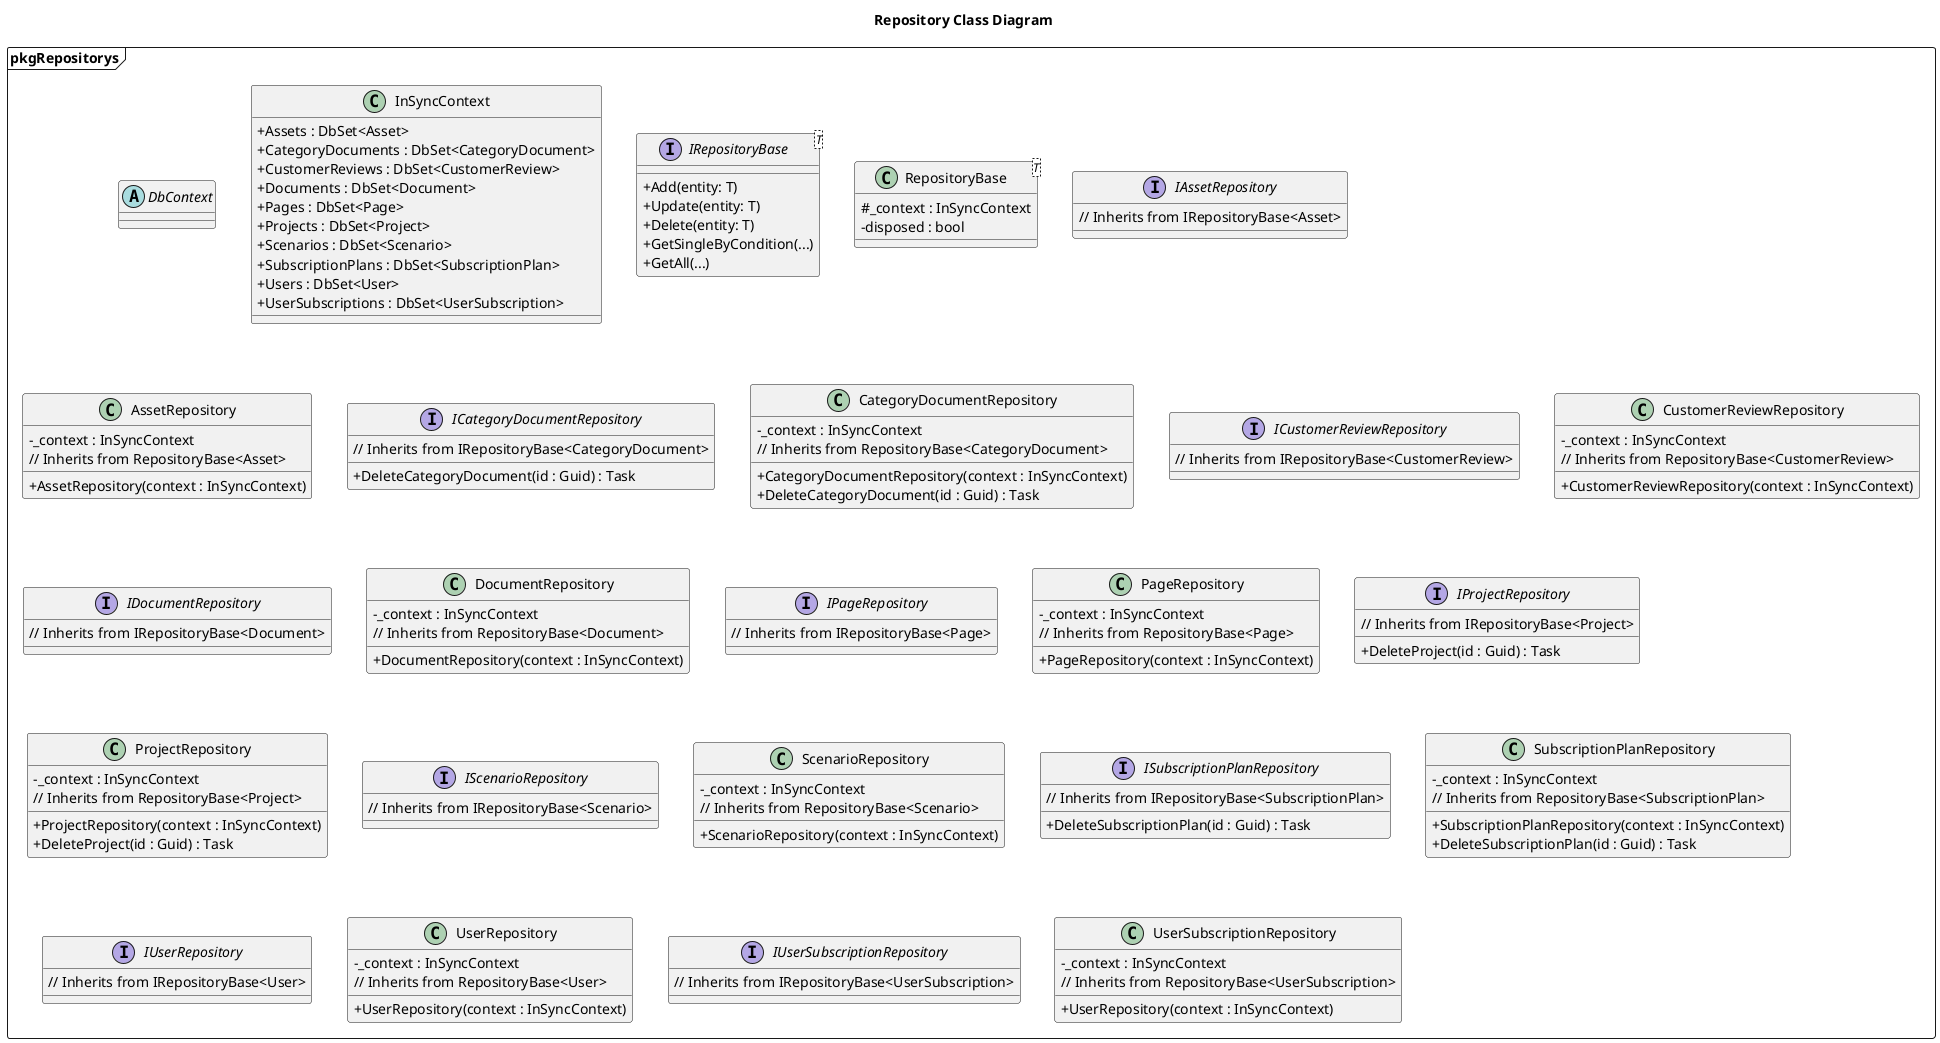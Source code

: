 @startuml Repositorys
skinparam classAttributeIconSize 0
skinparam classAttributeIconSize 0
Title Repository Class Diagram

'Character	Visibility
'-			private
'#			protected
'~			package private
'+			public

'Extension	<|--	Quan hệ mở rộng từ (là extends hoặc implements nhưng ko có annotations trong code)
'Composition	*--	 Quan hệ gắn kết chặt chẽ : part - of
'Aggregation	o--	Quan hệ liên kết giữa hai thực thể : use, has
'Association	||	Quan hệ liên kết giữa hai thực thể : use, has, contains
'Inheritance	<|--	Quan hệ mở rộng từ (là extends hoặc implements nhưng
'ko có annotations trong code)'


package pkgRepositorys <<Frame>>{
!startsub DbContext
abstract DbContext {
}
!endsub

!startsub InSyncContext
class InSyncContext {
    + Assets : DbSet<Asset>
    + CategoryDocuments : DbSet<CategoryDocument>
    + CustomerReviews : DbSet<CustomerReview>
    + Documents : DbSet<Document>
    + Pages : DbSet<Page>
    + Projects : DbSet<Project>
    + Scenarios : DbSet<Scenario>
    + SubscriptionPlans : DbSet<SubscriptionPlan>
    + Users : DbSet<User>
    + UserSubscriptions : DbSet<UserSubscription>
}
!endsub

    
!startsub IRepositoryBase
interface IRepositoryBase<T> {
    + Add(entity: T)
    + Update(entity: T)
    + Delete(entity: T)
    + GetSingleByCondition(...)
    + GetAll(...)
}
!endsub

!startsub RepositoryBase

class RepositoryBase<T>    {
    # _context : InSyncContext
    - disposed : bool
}
!endsub



!startsub IAssetRepository


!endsub
 
!startsub AssetRepository
interface IAssetRepository    {
    // Inherits from IRepositoryBase<Asset>
}
class AssetRepository    {
    - _context : InSyncContext
    + AssetRepository(context : InSyncContext)
    // Inherits from RepositoryBase<Asset>
}

!endsub


!startsub ICategoryDocumentRepository
interface ICategoryDocumentRepository    {
    + DeleteCategoryDocument(id : Guid) : Task
    // Inherits from IRepositoryBase<CategoryDocument>
}
!endsub

!startsub CategoryDocumentRepository
class CategoryDocumentRepository    {
    - _context : InSyncContext
    + CategoryDocumentRepository(context : InSyncContext)
    + DeleteCategoryDocument(id : Guid) : Task
    // Inherits from RepositoryBase<CategoryDocument>
}
!endsub


!startsub ICustomerReviewRepository
interface ICustomerReviewRepository    {
    // Inherits from IRepositoryBase<CustomerReview>
}
!endsub

!startsub CustomerReviewRepository
class CustomerReviewRepository    {
    - _context : InSyncContext
    + CustomerReviewRepository(context : InSyncContext)
    // Inherits from RepositoryBase<CustomerReview>
}
!endsub


!startsub IDocumentRepository
interface IDocumentRepository    {
    // Inherits from IRepositoryBase<Document>
}
!endsub

!startsub DocumentRepository
class DocumentRepository    {
    - _context : InSyncContext
    + DocumentRepository(context : InSyncContext)
    // Inherits from RepositoryBase<Document>
}
!endsub


!startsub IPageRepository
interface IPageRepository    {
    // Inherits from IRepositoryBase<Page>
}
!endsub

!startsub PageRepository
class PageRepository    {
    - _context : InSyncContext
    + PageRepository(context : InSyncContext)
    // Inherits from RepositoryBase<Page>
}
!endsub


!startsub IProjectRepository
interface IProjectRepository    {
    + DeleteProject(id : Guid) : Task
    // Inherits from IRepositoryBase<Project>
}
!endsub

!startsub ProjectRepository
class ProjectRepository    {
    - _context : InSyncContext
    + ProjectRepository(context : InSyncContext)
    + DeleteProject(id : Guid) : Task
    // Inherits from RepositoryBase<Project>
}
!endsub


!startsub IScenarioRepository
interface IScenarioRepository    {
    // Inherits from IRepositoryBase<Scenario>
}
!endsub

!startsub ScenarioRepository
class ScenarioRepository    {
    - _context : InSyncContext
    + ScenarioRepository(context : InSyncContext)
    // Inherits from RepositoryBase<Scenario>
}
!endsub



!startsub ISubscriptionPlanRepository
interface ISubscriptionPlanRepository    {
    + DeleteSubscriptionPlan(id : Guid) : Task
    // Inherits from IRepositoryBase<SubscriptionPlan>
}
!endsub

!startsub SubscriptionPlanRepository
class SubscriptionPlanRepository    {
    - _context : InSyncContext
    + SubscriptionPlanRepository(context : InSyncContext)
    + DeleteSubscriptionPlan(id : Guid) : Task
    // Inherits from RepositoryBase<SubscriptionPlan>
}
!endsub

!startsub IUserRepository
interface IUserRepository    {
    // Inherits from IRepositoryBase<User>
}
!endsub

!startsub UserRepository
class UserRepository    {
    - _context : InSyncContext
    + UserRepository(context : InSyncContext)
    // Inherits from RepositoryBase<User>
}
!endsub


!startsub IUserSubscriptionRepository
interface IUserSubscriptionRepository    {
    // Inherits from IRepositoryBase<UserSubscription>
}
!endsub

!startsub UserSubscriptionRepository
class UserSubscriptionRepository    {
    - _context : InSyncContext
    + UserRepository(context : InSyncContext)
    // Inherits from RepositoryBase<UserSubscription>
}
!endsub
}
@enduml
